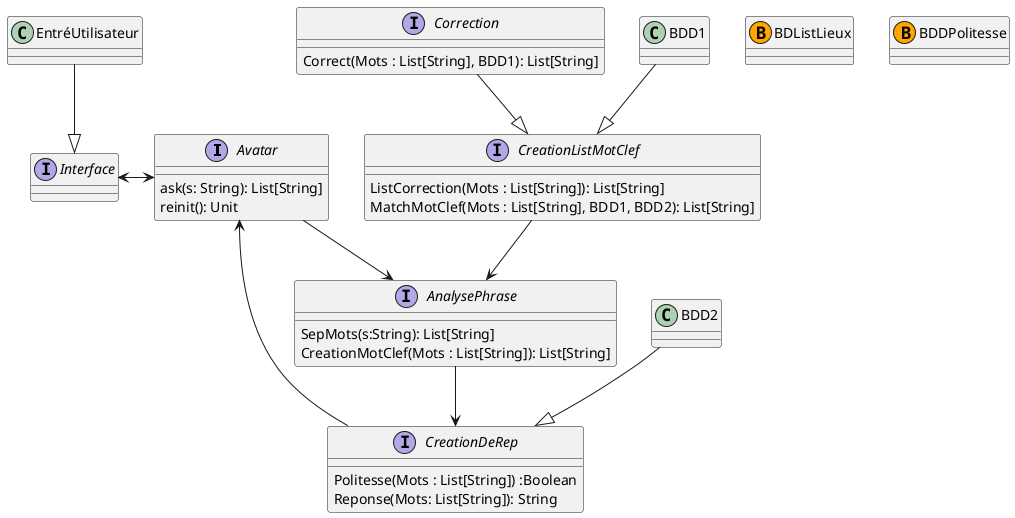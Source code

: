 
@startuml Avatar
interface Avatar{
    ask(s: String): List[String]
    reinit(): Unit
}

interface CreationListMotClef{
    ListCorrection(Mots : List[String]): List[String]
    MatchMotClef(Mots : List[String], BDD1, BDD2): List[String]
}

interface AnalysePhrase{
    SepMots(s:String): List[String]
    CreationMotClef(Mots : List[String]): List[String]
}
interface CreationDeRep{
    Politesse(Mots : List[String]) :Boolean
    Reponse(Mots: List[String]): String
}
interface Correction{
    Correct(Mots : List[String], BDD1): List[String]
}

interface Interface{
    
}

Interface <-> Avatar
Avatar --> AnalysePhrase
AnalysePhrase --> CreationDeRep
CreationDeRep --> Avatar
Correction --|> CreationListMotClef




class BDListLieux <<(B,Orange)>>
class BDDPolitesse <<(B,Orange)>>
CreationListMotClef --> AnalysePhrase
BDD1 --|> CreationListMotClef
BDD2 --|> CreationDeRep

EntréUtilisateur --|> Interface

@enduml
